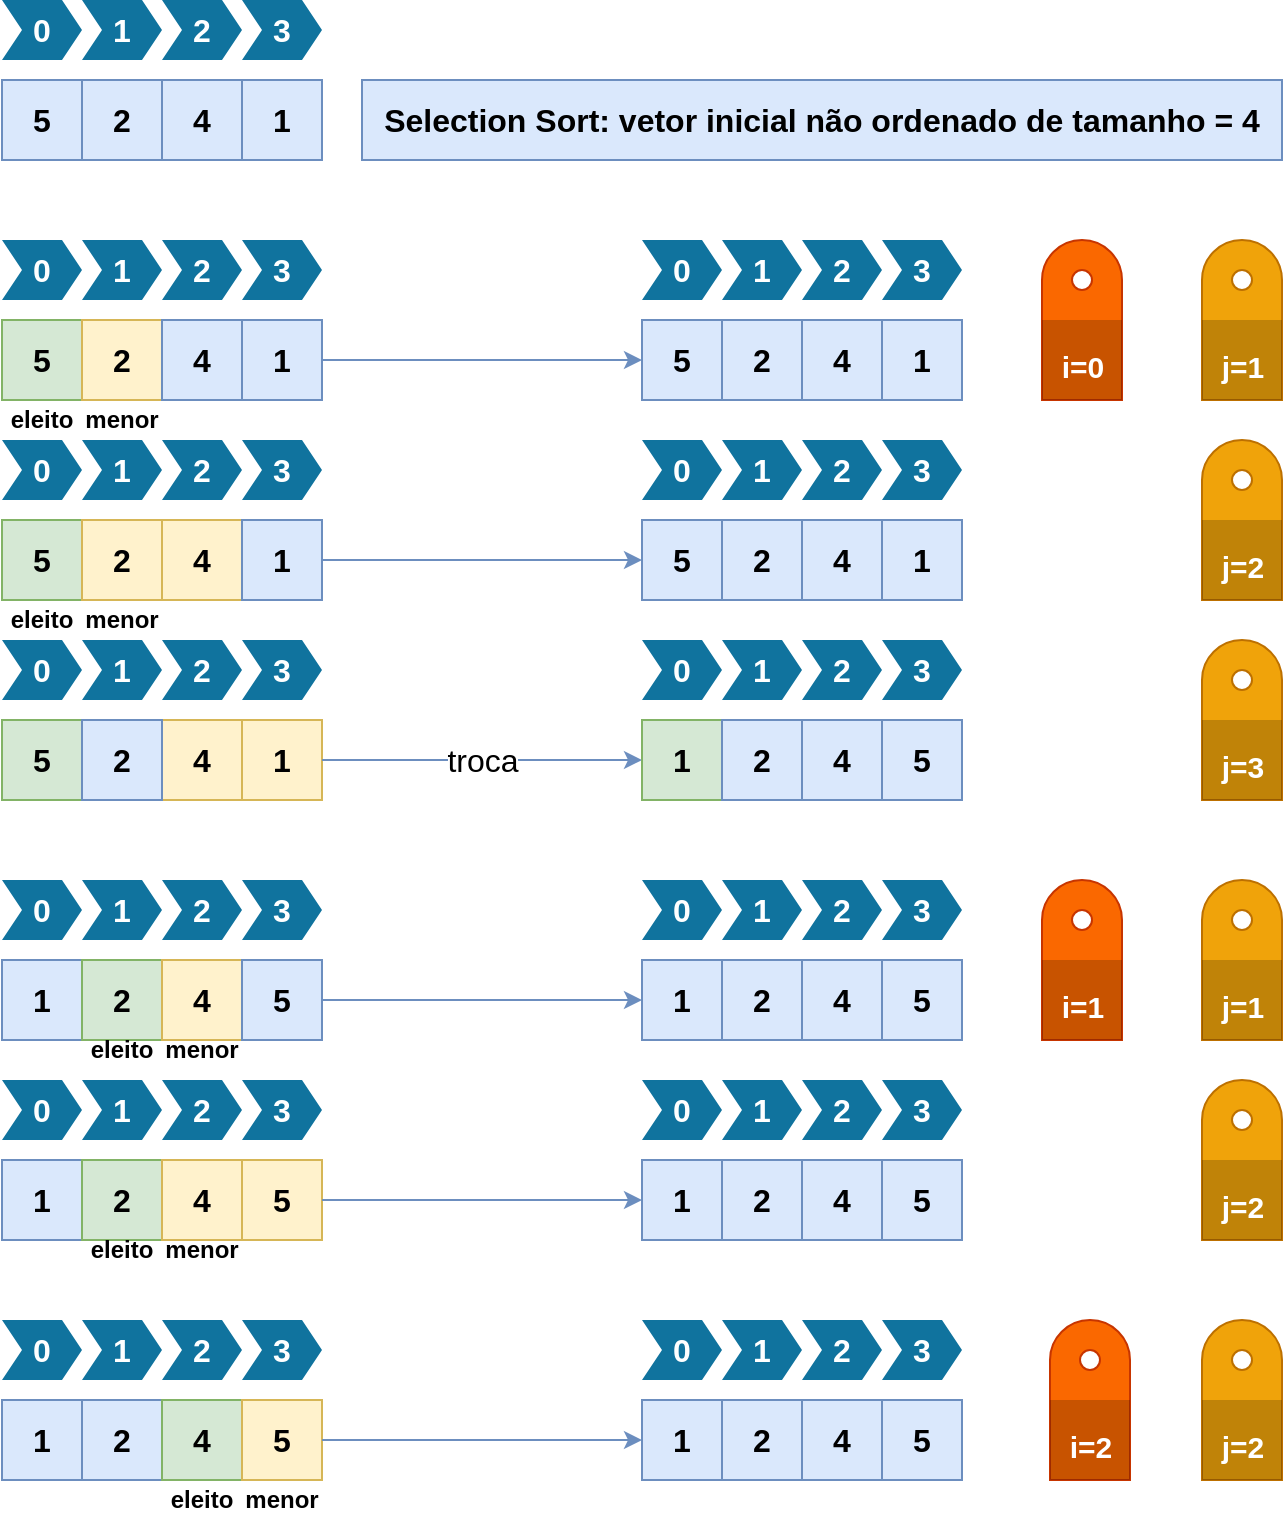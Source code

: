 <mxfile version="11.1.4" type="device"><diagram id="06ui7a1hDlvZNPyMmsGV" name="Page-1"><mxGraphModel dx="1422" dy="754" grid="1" gridSize="10" guides="1" tooltips="1" connect="1" arrows="1" fold="1" page="1" pageScale="1" pageWidth="1169" pageHeight="827" math="0" shadow="0"><root><mxCell id="0"/><mxCell id="1" parent="0"/><mxCell id="purDDf-Hd9RCgGTL6EPv-1" value="0" style="shape=step;perimeter=stepPerimeter;whiteSpace=wrap;html=1;fixedSize=1;size=10;fillColor=#10739E;strokeColor=none;fontSize=16;fontColor=#FFFFFF;fontStyle=1;align=center;rounded=0;" parent="1" vertex="1"><mxGeometry x="40" y="80" width="40" height="30" as="geometry"/></mxCell><mxCell id="purDDf-Hd9RCgGTL6EPv-6" value="5" style="shape=rect;fillColor=#dae8fc;strokeColor=#6c8ebf;fontSize=16;html=1;whiteSpace=wrap;align=center;verticalAlign=middle;spacing=5;rounded=0;fontStyle=1;direction=south;" parent="1" vertex="1"><mxGeometry x="40" y="120" width="40" height="40" as="geometry"/></mxCell><mxCell id="purDDf-Hd9RCgGTL6EPv-21" value="1" style="shape=step;perimeter=stepPerimeter;whiteSpace=wrap;html=1;fixedSize=1;size=10;fillColor=#10739E;strokeColor=none;fontSize=16;fontColor=#FFFFFF;fontStyle=1;align=center;rounded=0;" parent="1" vertex="1"><mxGeometry x="80" y="80" width="40" height="30" as="geometry"/></mxCell><mxCell id="purDDf-Hd9RCgGTL6EPv-22" value="2" style="shape=rect;fillColor=#dae8fc;strokeColor=#6c8ebf;fontSize=16;html=1;whiteSpace=wrap;align=center;verticalAlign=middle;spacing=5;rounded=0;fontStyle=1;direction=south;" parent="1" vertex="1"><mxGeometry x="80" y="120" width="40" height="40" as="geometry"/></mxCell><mxCell id="purDDf-Hd9RCgGTL6EPv-23" value="2" style="shape=step;perimeter=stepPerimeter;whiteSpace=wrap;html=1;fixedSize=1;size=10;fillColor=#10739E;strokeColor=none;fontSize=16;fontColor=#FFFFFF;fontStyle=1;align=center;rounded=0;" parent="1" vertex="1"><mxGeometry x="120" y="80" width="40" height="30" as="geometry"/></mxCell><mxCell id="purDDf-Hd9RCgGTL6EPv-24" value="4" style="shape=rect;fillColor=#dae8fc;strokeColor=#6c8ebf;fontSize=16;html=1;whiteSpace=wrap;align=center;verticalAlign=middle;spacing=5;rounded=0;fontStyle=1;direction=south;" parent="1" vertex="1"><mxGeometry x="120" y="120" width="40" height="40" as="geometry"/></mxCell><mxCell id="purDDf-Hd9RCgGTL6EPv-25" value="3" style="shape=step;perimeter=stepPerimeter;whiteSpace=wrap;html=1;fixedSize=1;size=10;fillColor=#10739E;strokeColor=none;fontSize=16;fontColor=#FFFFFF;fontStyle=1;align=center;rounded=0;" parent="1" vertex="1"><mxGeometry x="160" y="80" width="40" height="30" as="geometry"/></mxCell><mxCell id="purDDf-Hd9RCgGTL6EPv-26" value="1" style="shape=rect;fillColor=#dae8fc;strokeColor=#6c8ebf;fontSize=16;html=1;whiteSpace=wrap;align=center;verticalAlign=middle;spacing=5;rounded=0;fontStyle=1;direction=south;" parent="1" vertex="1"><mxGeometry x="160" y="120" width="40" height="40" as="geometry"/></mxCell><mxCell id="purDDf-Hd9RCgGTL6EPv-72" value="0" style="shape=step;perimeter=stepPerimeter;whiteSpace=wrap;html=1;fixedSize=1;size=10;fillColor=#10739E;strokeColor=none;fontSize=16;fontColor=#FFFFFF;fontStyle=1;align=center;rounded=0;" parent="1" vertex="1"><mxGeometry x="40" y="200" width="40" height="30" as="geometry"/></mxCell><mxCell id="purDDf-Hd9RCgGTL6EPv-73" value="5" style="shape=rect;fillColor=#d5e8d4;strokeColor=#82b366;fontSize=16;html=1;whiteSpace=wrap;align=center;verticalAlign=middle;spacing=5;rounded=0;fontStyle=1;direction=south;" parent="1" vertex="1"><mxGeometry x="40" y="240" width="40" height="40" as="geometry"/></mxCell><mxCell id="purDDf-Hd9RCgGTL6EPv-74" value="1" style="shape=step;perimeter=stepPerimeter;whiteSpace=wrap;html=1;fixedSize=1;size=10;fillColor=#10739E;strokeColor=none;fontSize=16;fontColor=#FFFFFF;fontStyle=1;align=center;rounded=0;" parent="1" vertex="1"><mxGeometry x="80" y="200" width="40" height="30" as="geometry"/></mxCell><mxCell id="purDDf-Hd9RCgGTL6EPv-75" value="2" style="shape=rect;fillColor=#fff2cc;strokeColor=#d6b656;fontSize=16;html=1;whiteSpace=wrap;align=center;verticalAlign=middle;spacing=5;rounded=0;fontStyle=1;direction=south;" parent="1" vertex="1"><mxGeometry x="80" y="240" width="40" height="40" as="geometry"/></mxCell><mxCell id="purDDf-Hd9RCgGTL6EPv-76" value="2" style="shape=step;perimeter=stepPerimeter;whiteSpace=wrap;html=1;fixedSize=1;size=10;fillColor=#10739E;strokeColor=none;fontSize=16;fontColor=#FFFFFF;fontStyle=1;align=center;rounded=0;" parent="1" vertex="1"><mxGeometry x="120" y="200" width="40" height="30" as="geometry"/></mxCell><mxCell id="purDDf-Hd9RCgGTL6EPv-77" value="4" style="shape=rect;fillColor=#dae8fc;strokeColor=#6c8ebf;fontSize=16;html=1;whiteSpace=wrap;align=center;verticalAlign=middle;spacing=5;rounded=0;fontStyle=1;direction=south;" parent="1" vertex="1"><mxGeometry x="120" y="240" width="40" height="40" as="geometry"/></mxCell><mxCell id="purDDf-Hd9RCgGTL6EPv-78" value="3" style="shape=step;perimeter=stepPerimeter;whiteSpace=wrap;html=1;fixedSize=1;size=10;fillColor=#10739E;strokeColor=none;fontSize=16;fontColor=#FFFFFF;fontStyle=1;align=center;rounded=0;" parent="1" vertex="1"><mxGeometry x="160" y="200" width="40" height="30" as="geometry"/></mxCell><mxCell id="purDDf-Hd9RCgGTL6EPv-79" value="1" style="shape=rect;fillColor=#dae8fc;strokeColor=#6c8ebf;fontSize=16;html=1;whiteSpace=wrap;align=center;verticalAlign=middle;spacing=5;rounded=0;fontStyle=1;direction=south;" parent="1" vertex="1"><mxGeometry x="160" y="240" width="40" height="40" as="geometry"/></mxCell><mxCell id="purDDf-Hd9RCgGTL6EPv-102" value="" style="edgeStyle=orthogonalEdgeStyle;rounded=0;orthogonalLoop=1;jettySize=auto;html=1;exitX=0.5;exitY=0;exitDx=0;exitDy=0;entryX=0.5;entryY=1;entryDx=0;entryDy=0;fontSize=16;fillColor=#dae8fc;strokeColor=#6c8ebf;" parent="1" source="purDDf-Hd9RCgGTL6EPv-79" target="purDDf-Hd9RCgGTL6EPv-93" edge="1"><mxGeometry relative="1" as="geometry"><mxPoint x="240" y="260" as="sourcePoint"/></mxGeometry></mxCell><mxCell id="purDDf-Hd9RCgGTL6EPv-92" value="0" style="shape=step;perimeter=stepPerimeter;whiteSpace=wrap;html=1;fixedSize=1;size=10;fillColor=#10739E;strokeColor=none;fontSize=16;fontColor=#FFFFFF;fontStyle=1;align=center;rounded=0;" parent="1" vertex="1"><mxGeometry x="360" y="200" width="40" height="30" as="geometry"/></mxCell><mxCell id="purDDf-Hd9RCgGTL6EPv-93" value="5" style="shape=rect;fillColor=#dae8fc;strokeColor=#6c8ebf;fontSize=16;html=1;whiteSpace=wrap;align=center;verticalAlign=middle;spacing=5;rounded=0;fontStyle=1;direction=south;" parent="1" vertex="1"><mxGeometry x="360" y="240" width="40" height="40" as="geometry"/></mxCell><mxCell id="purDDf-Hd9RCgGTL6EPv-94" value="1" style="shape=step;perimeter=stepPerimeter;whiteSpace=wrap;html=1;fixedSize=1;size=10;fillColor=#10739E;strokeColor=none;fontSize=16;fontColor=#FFFFFF;fontStyle=1;align=center;rounded=0;" parent="1" vertex="1"><mxGeometry x="400" y="200" width="40" height="30" as="geometry"/></mxCell><mxCell id="purDDf-Hd9RCgGTL6EPv-95" value="2" style="shape=rect;fillColor=#dae8fc;strokeColor=#6c8ebf;fontSize=16;html=1;whiteSpace=wrap;align=center;verticalAlign=middle;spacing=5;rounded=0;fontStyle=1;direction=south;" parent="1" vertex="1"><mxGeometry x="400" y="240" width="40" height="40" as="geometry"/></mxCell><mxCell id="purDDf-Hd9RCgGTL6EPv-96" value="2" style="shape=step;perimeter=stepPerimeter;whiteSpace=wrap;html=1;fixedSize=1;size=10;fillColor=#10739E;strokeColor=none;fontSize=16;fontColor=#FFFFFF;fontStyle=1;align=center;rounded=0;" parent="1" vertex="1"><mxGeometry x="440" y="200" width="40" height="30" as="geometry"/></mxCell><mxCell id="purDDf-Hd9RCgGTL6EPv-97" value="4" style="shape=rect;fillColor=#dae8fc;strokeColor=#6c8ebf;fontSize=16;html=1;whiteSpace=wrap;align=center;verticalAlign=middle;spacing=5;rounded=0;fontStyle=1;direction=south;" parent="1" vertex="1"><mxGeometry x="440" y="240" width="40" height="40" as="geometry"/></mxCell><mxCell id="purDDf-Hd9RCgGTL6EPv-98" value="3" style="shape=step;perimeter=stepPerimeter;whiteSpace=wrap;html=1;fixedSize=1;size=10;fillColor=#10739E;strokeColor=none;fontSize=16;fontColor=#FFFFFF;fontStyle=1;align=center;rounded=0;" parent="1" vertex="1"><mxGeometry x="480" y="200" width="40" height="30" as="geometry"/></mxCell><mxCell id="purDDf-Hd9RCgGTL6EPv-99" value="1" style="shape=rect;fillColor=#dae8fc;strokeColor=#6c8ebf;fontSize=16;html=1;whiteSpace=wrap;align=center;verticalAlign=middle;spacing=5;rounded=0;fontStyle=1;direction=south;" parent="1" vertex="1"><mxGeometry x="480" y="240" width="40" height="40" as="geometry"/></mxCell><mxCell id="purDDf-Hd9RCgGTL6EPv-103" value="0" style="shape=step;perimeter=stepPerimeter;whiteSpace=wrap;html=1;fixedSize=1;size=10;fillColor=#10739E;strokeColor=none;fontSize=16;fontColor=#FFFFFF;fontStyle=1;align=center;rounded=0;" parent="1" vertex="1"><mxGeometry x="40" y="300" width="40" height="30" as="geometry"/></mxCell><mxCell id="purDDf-Hd9RCgGTL6EPv-105" value="1" style="shape=step;perimeter=stepPerimeter;whiteSpace=wrap;html=1;fixedSize=1;size=10;fillColor=#10739E;strokeColor=none;fontSize=16;fontColor=#FFFFFF;fontStyle=1;align=center;rounded=0;" parent="1" vertex="1"><mxGeometry x="80" y="300" width="40" height="30" as="geometry"/></mxCell><mxCell id="purDDf-Hd9RCgGTL6EPv-107" value="2" style="shape=step;perimeter=stepPerimeter;whiteSpace=wrap;html=1;fixedSize=1;size=10;fillColor=#10739E;strokeColor=none;fontSize=16;fontColor=#FFFFFF;fontStyle=1;align=center;rounded=0;" parent="1" vertex="1"><mxGeometry x="120" y="300" width="40" height="30" as="geometry"/></mxCell><mxCell id="purDDf-Hd9RCgGTL6EPv-108" value="4" style="shape=rect;fillColor=#fff2cc;strokeColor=#d6b656;fontSize=16;html=1;whiteSpace=wrap;align=center;verticalAlign=middle;spacing=5;rounded=0;fontStyle=1;direction=south;" parent="1" vertex="1"><mxGeometry x="120" y="340" width="40" height="40" as="geometry"/></mxCell><mxCell id="purDDf-Hd9RCgGTL6EPv-109" value="3" style="shape=step;perimeter=stepPerimeter;whiteSpace=wrap;html=1;fixedSize=1;size=10;fillColor=#10739E;strokeColor=none;fontSize=16;fontColor=#FFFFFF;fontStyle=1;align=center;rounded=0;" parent="1" vertex="1"><mxGeometry x="160" y="300" width="40" height="30" as="geometry"/></mxCell><mxCell id="purDDf-Hd9RCgGTL6EPv-110" value="1" style="shape=rect;fillColor=#dae8fc;strokeColor=#6c8ebf;fontSize=16;html=1;whiteSpace=wrap;align=center;verticalAlign=middle;spacing=5;rounded=0;fontStyle=1;direction=south;" parent="1" vertex="1"><mxGeometry x="160" y="340" width="40" height="40" as="geometry"/></mxCell><mxCell id="purDDf-Hd9RCgGTL6EPv-112" value="" style="edgeStyle=orthogonalEdgeStyle;rounded=0;orthogonalLoop=1;jettySize=auto;html=1;entryX=0.5;entryY=1;entryDx=0;entryDy=0;fontSize=16;fillColor=#dae8fc;strokeColor=#6c8ebf;" parent="1" source="purDDf-Hd9RCgGTL6EPv-110" target="purDDf-Hd9RCgGTL6EPv-115" edge="1"><mxGeometry relative="1" as="geometry"><mxPoint x="240" y="360" as="sourcePoint"/></mxGeometry></mxCell><mxCell id="purDDf-Hd9RCgGTL6EPv-114" value="0" style="shape=step;perimeter=stepPerimeter;whiteSpace=wrap;html=1;fixedSize=1;size=10;fillColor=#10739E;strokeColor=none;fontSize=16;fontColor=#FFFFFF;fontStyle=1;align=center;rounded=0;" parent="1" vertex="1"><mxGeometry x="360" y="300" width="40" height="30" as="geometry"/></mxCell><mxCell id="purDDf-Hd9RCgGTL6EPv-115" value="5" style="shape=rect;fillColor=#dae8fc;strokeColor=#6c8ebf;fontSize=16;html=1;whiteSpace=wrap;align=center;verticalAlign=middle;spacing=5;rounded=0;fontStyle=1;direction=south;" parent="1" vertex="1"><mxGeometry x="360" y="340" width="40" height="40" as="geometry"/></mxCell><mxCell id="purDDf-Hd9RCgGTL6EPv-116" value="1" style="shape=step;perimeter=stepPerimeter;whiteSpace=wrap;html=1;fixedSize=1;size=10;fillColor=#10739E;strokeColor=none;fontSize=16;fontColor=#FFFFFF;fontStyle=1;align=center;rounded=0;" parent="1" vertex="1"><mxGeometry x="400" y="300" width="40" height="30" as="geometry"/></mxCell><mxCell id="purDDf-Hd9RCgGTL6EPv-117" value="2" style="shape=rect;fillColor=#dae8fc;strokeColor=#6c8ebf;fontSize=16;html=1;whiteSpace=wrap;align=center;verticalAlign=middle;spacing=5;rounded=0;fontStyle=1;direction=south;" parent="1" vertex="1"><mxGeometry x="400" y="340" width="40" height="40" as="geometry"/></mxCell><mxCell id="purDDf-Hd9RCgGTL6EPv-118" value="2" style="shape=step;perimeter=stepPerimeter;whiteSpace=wrap;html=1;fixedSize=1;size=10;fillColor=#10739E;strokeColor=none;fontSize=16;fontColor=#FFFFFF;fontStyle=1;align=center;rounded=0;" parent="1" vertex="1"><mxGeometry x="440" y="300" width="40" height="30" as="geometry"/></mxCell><mxCell id="purDDf-Hd9RCgGTL6EPv-119" value="4" style="shape=rect;fillColor=#dae8fc;strokeColor=#6c8ebf;fontSize=16;html=1;whiteSpace=wrap;align=center;verticalAlign=middle;spacing=5;rounded=0;fontStyle=1;direction=south;" parent="1" vertex="1"><mxGeometry x="440" y="340" width="40" height="40" as="geometry"/></mxCell><mxCell id="purDDf-Hd9RCgGTL6EPv-120" value="3" style="shape=step;perimeter=stepPerimeter;whiteSpace=wrap;html=1;fixedSize=1;size=10;fillColor=#10739E;strokeColor=none;fontSize=16;fontColor=#FFFFFF;fontStyle=1;align=center;rounded=0;" parent="1" vertex="1"><mxGeometry x="480" y="300" width="40" height="30" as="geometry"/></mxCell><mxCell id="purDDf-Hd9RCgGTL6EPv-121" value="1" style="shape=rect;fillColor=#dae8fc;strokeColor=#6c8ebf;fontSize=16;html=1;whiteSpace=wrap;align=center;verticalAlign=middle;spacing=5;rounded=0;fontStyle=1;direction=south;" parent="1" vertex="1"><mxGeometry x="480" y="340" width="40" height="40" as="geometry"/></mxCell><mxCell id="purDDf-Hd9RCgGTL6EPv-124" value="0" style="shape=step;perimeter=stepPerimeter;whiteSpace=wrap;html=1;fixedSize=1;size=10;fillColor=#10739E;strokeColor=none;fontSize=16;fontColor=#FFFFFF;fontStyle=1;align=center;rounded=0;" parent="1" vertex="1"><mxGeometry x="40" y="400" width="40" height="30" as="geometry"/></mxCell><mxCell id="purDDf-Hd9RCgGTL6EPv-126" value="1" style="shape=step;perimeter=stepPerimeter;whiteSpace=wrap;html=1;fixedSize=1;size=10;fillColor=#10739E;strokeColor=none;fontSize=16;fontColor=#FFFFFF;fontStyle=1;align=center;rounded=0;" parent="1" vertex="1"><mxGeometry x="80" y="400" width="40" height="30" as="geometry"/></mxCell><mxCell id="purDDf-Hd9RCgGTL6EPv-128" value="2" style="shape=step;perimeter=stepPerimeter;whiteSpace=wrap;html=1;fixedSize=1;size=10;fillColor=#10739E;strokeColor=none;fontSize=16;fontColor=#FFFFFF;fontStyle=1;align=center;rounded=0;" parent="1" vertex="1"><mxGeometry x="120" y="400" width="40" height="30" as="geometry"/></mxCell><mxCell id="purDDf-Hd9RCgGTL6EPv-129" value="4" style="shape=rect;fillColor=#fff2cc;strokeColor=#d6b656;fontSize=16;html=1;whiteSpace=wrap;align=center;verticalAlign=middle;spacing=5;rounded=0;fontStyle=1;direction=south;" parent="1" vertex="1"><mxGeometry x="120" y="440" width="40" height="40" as="geometry"/></mxCell><mxCell id="purDDf-Hd9RCgGTL6EPv-130" value="3" style="shape=step;perimeter=stepPerimeter;whiteSpace=wrap;html=1;fixedSize=1;size=10;fillColor=#10739E;strokeColor=none;fontSize=16;fontColor=#FFFFFF;fontStyle=1;align=center;rounded=0;" parent="1" vertex="1"><mxGeometry x="160" y="400" width="40" height="30" as="geometry"/></mxCell><mxCell id="purDDf-Hd9RCgGTL6EPv-131" value="1" style="shape=rect;fillColor=#fff2cc;strokeColor=#d6b656;fontSize=16;html=1;whiteSpace=wrap;align=center;verticalAlign=middle;spacing=5;rounded=0;fontStyle=1;direction=south;" parent="1" vertex="1"><mxGeometry x="160" y="440" width="40" height="40" as="geometry"/></mxCell><mxCell id="purDDf-Hd9RCgGTL6EPv-133" value="troca" style="edgeStyle=orthogonalEdgeStyle;rounded=0;orthogonalLoop=1;jettySize=auto;html=1;exitX=0.5;exitY=0;exitDx=0;exitDy=0;entryX=0.5;entryY=1;entryDx=0;entryDy=0;fontSize=16;fillColor=#dae8fc;strokeColor=#6c8ebf;" parent="1" source="purDDf-Hd9RCgGTL6EPv-131" target="purDDf-Hd9RCgGTL6EPv-136" edge="1"><mxGeometry relative="1" as="geometry"><mxPoint x="240" y="460" as="sourcePoint"/></mxGeometry></mxCell><mxCell id="purDDf-Hd9RCgGTL6EPv-135" value="0" style="shape=step;perimeter=stepPerimeter;whiteSpace=wrap;html=1;fixedSize=1;size=10;fillColor=#10739E;strokeColor=none;fontSize=16;fontColor=#FFFFFF;fontStyle=1;align=center;rounded=0;" parent="1" vertex="1"><mxGeometry x="360" y="400" width="40" height="30" as="geometry"/></mxCell><mxCell id="purDDf-Hd9RCgGTL6EPv-136" value="1" style="shape=rect;fillColor=#d5e8d4;strokeColor=#82b366;fontSize=16;html=1;whiteSpace=wrap;align=center;verticalAlign=middle;spacing=5;rounded=0;fontStyle=1;direction=south;" parent="1" vertex="1"><mxGeometry x="360" y="440" width="40" height="40" as="geometry"/></mxCell><mxCell id="purDDf-Hd9RCgGTL6EPv-137" value="1" style="shape=step;perimeter=stepPerimeter;whiteSpace=wrap;html=1;fixedSize=1;size=10;fillColor=#10739E;strokeColor=none;fontSize=16;fontColor=#FFFFFF;fontStyle=1;align=center;rounded=0;" parent="1" vertex="1"><mxGeometry x="400" y="400" width="40" height="30" as="geometry"/></mxCell><mxCell id="purDDf-Hd9RCgGTL6EPv-138" value="2" style="shape=rect;fillColor=#dae8fc;strokeColor=#6c8ebf;fontSize=16;html=1;whiteSpace=wrap;align=center;verticalAlign=middle;spacing=5;rounded=0;fontStyle=1;direction=south;" parent="1" vertex="1"><mxGeometry x="400" y="440" width="40" height="40" as="geometry"/></mxCell><mxCell id="purDDf-Hd9RCgGTL6EPv-139" value="2" style="shape=step;perimeter=stepPerimeter;whiteSpace=wrap;html=1;fixedSize=1;size=10;fillColor=#10739E;strokeColor=none;fontSize=16;fontColor=#FFFFFF;fontStyle=1;align=center;rounded=0;" parent="1" vertex="1"><mxGeometry x="440" y="400" width="40" height="30" as="geometry"/></mxCell><mxCell id="purDDf-Hd9RCgGTL6EPv-140" value="4" style="shape=rect;fillColor=#dae8fc;strokeColor=#6c8ebf;fontSize=16;html=1;whiteSpace=wrap;align=center;verticalAlign=middle;spacing=5;rounded=0;fontStyle=1;direction=south;" parent="1" vertex="1"><mxGeometry x="440" y="440" width="40" height="40" as="geometry"/></mxCell><mxCell id="purDDf-Hd9RCgGTL6EPv-141" value="3" style="shape=step;perimeter=stepPerimeter;whiteSpace=wrap;html=1;fixedSize=1;size=10;fillColor=#10739E;strokeColor=none;fontSize=16;fontColor=#FFFFFF;fontStyle=1;align=center;rounded=0;" parent="1" vertex="1"><mxGeometry x="480" y="400" width="40" height="30" as="geometry"/></mxCell><mxCell id="purDDf-Hd9RCgGTL6EPv-142" value="5" style="shape=rect;fillColor=#dae8fc;strokeColor=#6c8ebf;fontSize=16;html=1;whiteSpace=wrap;align=center;verticalAlign=middle;spacing=5;rounded=0;fontStyle=1;direction=south;" parent="1" vertex="1"><mxGeometry x="480" y="440" width="40" height="40" as="geometry"/></mxCell><mxCell id="purDDf-Hd9RCgGTL6EPv-181" value="i=0" style="verticalLabelPosition=middle;verticalAlign=bottom;html=1;shape=mxgraph.infographic.circularDial;dy=15;fillColor=#fa6800;strokeColor=#C73500;labelPosition=center;align=center;fontColor=#ffffff;fontStyle=1;fontSize=15;spacingBottom=5;" parent="1" vertex="1"><mxGeometry x="560" y="200" width="40" height="80" as="geometry"/></mxCell><mxCell id="purDDf-Hd9RCgGTL6EPv-182" value="j=1" style="verticalLabelPosition=middle;verticalAlign=bottom;html=1;shape=mxgraph.infographic.circularDial;dy=15;fillColor=#f0a30a;strokeColor=#BD7000;labelPosition=center;align=center;fontColor=#ffffff;fontStyle=1;fontSize=15;spacingBottom=5;" parent="1" vertex="1"><mxGeometry x="640" y="200" width="40" height="80" as="geometry"/></mxCell><mxCell id="purDDf-Hd9RCgGTL6EPv-183" value="j=2" style="verticalLabelPosition=middle;verticalAlign=bottom;html=1;shape=mxgraph.infographic.circularDial;dy=15;fillColor=#f0a30a;strokeColor=#BD7000;labelPosition=center;align=center;fontColor=#ffffff;fontStyle=1;fontSize=15;spacingBottom=5;" parent="1" vertex="1"><mxGeometry x="640" y="300" width="40" height="80" as="geometry"/></mxCell><mxCell id="purDDf-Hd9RCgGTL6EPv-184" value="j=3" style="verticalLabelPosition=middle;verticalAlign=bottom;html=1;shape=mxgraph.infographic.circularDial;dy=15;fillColor=#f0a30a;strokeColor=#BD7000;labelPosition=center;align=center;fontColor=#ffffff;fontStyle=1;fontSize=15;spacingBottom=5;" parent="1" vertex="1"><mxGeometry x="640" y="400" width="40" height="80" as="geometry"/></mxCell><mxCell id="purDDf-Hd9RCgGTL6EPv-242" value="&lt;b style=&quot;font-size: 16px&quot;&gt;Selection Sort: vetor inicial não ordenado de tamanho = 4&lt;/b&gt;" style="shape=rect;fillColor=#dae8fc;strokeColor=#6c8ebf;fontSize=12;html=1;whiteSpace=wrap;align=center;verticalAlign=middle;spacing=5;" parent="1" vertex="1"><mxGeometry x="220" y="120" width="460" height="40" as="geometry"/></mxCell><mxCell id="purDDf-Hd9RCgGTL6EPv-243" value="0" style="shape=step;perimeter=stepPerimeter;whiteSpace=wrap;html=1;fixedSize=1;size=10;fillColor=#10739E;strokeColor=none;fontSize=16;fontColor=#FFFFFF;fontStyle=1;align=center;rounded=0;" parent="1" vertex="1"><mxGeometry x="40" y="520" width="40" height="30" as="geometry"/></mxCell><mxCell id="purDDf-Hd9RCgGTL6EPv-244" value="1" style="shape=rect;fillColor=#dae8fc;strokeColor=#6c8ebf;fontSize=16;html=1;whiteSpace=wrap;align=center;verticalAlign=middle;spacing=5;rounded=0;fontStyle=1;direction=south;" parent="1" vertex="1"><mxGeometry x="40" y="560" width="40" height="40" as="geometry"/></mxCell><mxCell id="purDDf-Hd9RCgGTL6EPv-245" value="1" style="shape=step;perimeter=stepPerimeter;whiteSpace=wrap;html=1;fixedSize=1;size=10;fillColor=#10739E;strokeColor=none;fontSize=16;fontColor=#FFFFFF;fontStyle=1;align=center;rounded=0;" parent="1" vertex="1"><mxGeometry x="80" y="520" width="40" height="30" as="geometry"/></mxCell><mxCell id="purDDf-Hd9RCgGTL6EPv-246" value="2" style="shape=rect;fillColor=#d5e8d4;strokeColor=#82b366;fontSize=16;html=1;whiteSpace=wrap;align=center;verticalAlign=middle;spacing=5;rounded=0;fontStyle=1;direction=south;" parent="1" vertex="1"><mxGeometry x="80" y="560" width="40" height="40" as="geometry"/></mxCell><mxCell id="purDDf-Hd9RCgGTL6EPv-247" value="2" style="shape=step;perimeter=stepPerimeter;whiteSpace=wrap;html=1;fixedSize=1;size=10;fillColor=#10739E;strokeColor=none;fontSize=16;fontColor=#FFFFFF;fontStyle=1;align=center;rounded=0;" parent="1" vertex="1"><mxGeometry x="120" y="520" width="40" height="30" as="geometry"/></mxCell><mxCell id="purDDf-Hd9RCgGTL6EPv-248" value="4" style="shape=rect;fillColor=#fff2cc;strokeColor=#d6b656;fontSize=16;html=1;whiteSpace=wrap;align=center;verticalAlign=middle;spacing=5;rounded=0;fontStyle=1;direction=south;" parent="1" vertex="1"><mxGeometry x="120" y="560" width="40" height="40" as="geometry"/></mxCell><mxCell id="purDDf-Hd9RCgGTL6EPv-249" value="3" style="shape=step;perimeter=stepPerimeter;whiteSpace=wrap;html=1;fixedSize=1;size=10;fillColor=#10739E;strokeColor=none;fontSize=16;fontColor=#FFFFFF;fontStyle=1;align=center;rounded=0;" parent="1" vertex="1"><mxGeometry x="160" y="520" width="40" height="30" as="geometry"/></mxCell><mxCell id="purDDf-Hd9RCgGTL6EPv-250" value="5" style="shape=rect;fillColor=#dae8fc;strokeColor=#6c8ebf;fontSize=16;html=1;whiteSpace=wrap;align=center;verticalAlign=middle;spacing=5;rounded=0;fontStyle=1;direction=south;" parent="1" vertex="1"><mxGeometry x="160" y="560" width="40" height="40" as="geometry"/></mxCell><mxCell id="purDDf-Hd9RCgGTL6EPv-251" value="" style="edgeStyle=orthogonalEdgeStyle;rounded=0;orthogonalLoop=1;jettySize=auto;html=1;exitX=0.5;exitY=0;exitDx=0;exitDy=0;entryX=0.5;entryY=1;entryDx=0;entryDy=0;fontSize=16;fillColor=#dae8fc;strokeColor=#6c8ebf;" parent="1" source="purDDf-Hd9RCgGTL6EPv-250" target="purDDf-Hd9RCgGTL6EPv-253" edge="1"><mxGeometry relative="1" as="geometry"><mxPoint x="240" y="580" as="sourcePoint"/></mxGeometry></mxCell><mxCell id="purDDf-Hd9RCgGTL6EPv-252" value="0" style="shape=step;perimeter=stepPerimeter;whiteSpace=wrap;html=1;fixedSize=1;size=10;fillColor=#10739E;strokeColor=none;fontSize=16;fontColor=#FFFFFF;fontStyle=1;align=center;rounded=0;" parent="1" vertex="1"><mxGeometry x="360" y="520" width="40" height="30" as="geometry"/></mxCell><mxCell id="purDDf-Hd9RCgGTL6EPv-253" value="1" style="shape=rect;fillColor=#dae8fc;strokeColor=#6c8ebf;fontSize=16;html=1;whiteSpace=wrap;align=center;verticalAlign=middle;spacing=5;rounded=0;fontStyle=1;direction=south;" parent="1" vertex="1"><mxGeometry x="360" y="560" width="40" height="40" as="geometry"/></mxCell><mxCell id="purDDf-Hd9RCgGTL6EPv-254" value="1" style="shape=step;perimeter=stepPerimeter;whiteSpace=wrap;html=1;fixedSize=1;size=10;fillColor=#10739E;strokeColor=none;fontSize=16;fontColor=#FFFFFF;fontStyle=1;align=center;rounded=0;" parent="1" vertex="1"><mxGeometry x="400" y="520" width="40" height="30" as="geometry"/></mxCell><mxCell id="purDDf-Hd9RCgGTL6EPv-255" value="2" style="shape=rect;fillColor=#dae8fc;strokeColor=#6c8ebf;fontSize=16;html=1;whiteSpace=wrap;align=center;verticalAlign=middle;spacing=5;rounded=0;fontStyle=1;direction=south;" parent="1" vertex="1"><mxGeometry x="400" y="560" width="40" height="40" as="geometry"/></mxCell><mxCell id="purDDf-Hd9RCgGTL6EPv-256" value="2" style="shape=step;perimeter=stepPerimeter;whiteSpace=wrap;html=1;fixedSize=1;size=10;fillColor=#10739E;strokeColor=none;fontSize=16;fontColor=#FFFFFF;fontStyle=1;align=center;rounded=0;" parent="1" vertex="1"><mxGeometry x="440" y="520" width="40" height="30" as="geometry"/></mxCell><mxCell id="purDDf-Hd9RCgGTL6EPv-257" value="4" style="shape=rect;fillColor=#dae8fc;strokeColor=#6c8ebf;fontSize=16;html=1;whiteSpace=wrap;align=center;verticalAlign=middle;spacing=5;rounded=0;fontStyle=1;direction=south;" parent="1" vertex="1"><mxGeometry x="440" y="560" width="40" height="40" as="geometry"/></mxCell><mxCell id="purDDf-Hd9RCgGTL6EPv-258" value="3" style="shape=step;perimeter=stepPerimeter;whiteSpace=wrap;html=1;fixedSize=1;size=10;fillColor=#10739E;strokeColor=none;fontSize=16;fontColor=#FFFFFF;fontStyle=1;align=center;rounded=0;" parent="1" vertex="1"><mxGeometry x="480" y="520" width="40" height="30" as="geometry"/></mxCell><mxCell id="purDDf-Hd9RCgGTL6EPv-259" value="5" style="shape=rect;fillColor=#dae8fc;strokeColor=#6c8ebf;fontSize=16;html=1;whiteSpace=wrap;align=center;verticalAlign=middle;spacing=5;rounded=0;fontStyle=1;direction=south;" parent="1" vertex="1"><mxGeometry x="480" y="560" width="40" height="40" as="geometry"/></mxCell><mxCell id="purDDf-Hd9RCgGTL6EPv-260" value="0" style="shape=step;perimeter=stepPerimeter;whiteSpace=wrap;html=1;fixedSize=1;size=10;fillColor=#10739E;strokeColor=none;fontSize=16;fontColor=#FFFFFF;fontStyle=1;align=center;rounded=0;" parent="1" vertex="1"><mxGeometry x="40" y="620" width="40" height="30" as="geometry"/></mxCell><mxCell id="purDDf-Hd9RCgGTL6EPv-261" value="1" style="shape=rect;fillColor=#dae8fc;strokeColor=#6c8ebf;fontSize=16;html=1;whiteSpace=wrap;align=center;verticalAlign=middle;spacing=5;rounded=0;fontStyle=1;direction=south;" parent="1" vertex="1"><mxGeometry x="40" y="660" width="40" height="40" as="geometry"/></mxCell><mxCell id="purDDf-Hd9RCgGTL6EPv-262" value="1" style="shape=step;perimeter=stepPerimeter;whiteSpace=wrap;html=1;fixedSize=1;size=10;fillColor=#10739E;strokeColor=none;fontSize=16;fontColor=#FFFFFF;fontStyle=1;align=center;rounded=0;" parent="1" vertex="1"><mxGeometry x="80" y="620" width="40" height="30" as="geometry"/></mxCell><mxCell id="purDDf-Hd9RCgGTL6EPv-264" value="2" style="shape=step;perimeter=stepPerimeter;whiteSpace=wrap;html=1;fixedSize=1;size=10;fillColor=#10739E;strokeColor=none;fontSize=16;fontColor=#FFFFFF;fontStyle=1;align=center;rounded=0;" parent="1" vertex="1"><mxGeometry x="120" y="620" width="40" height="30" as="geometry"/></mxCell><mxCell id="purDDf-Hd9RCgGTL6EPv-266" value="3" style="shape=step;perimeter=stepPerimeter;whiteSpace=wrap;html=1;fixedSize=1;size=10;fillColor=#10739E;strokeColor=none;fontSize=16;fontColor=#FFFFFF;fontStyle=1;align=center;rounded=0;" parent="1" vertex="1"><mxGeometry x="160" y="620" width="40" height="30" as="geometry"/></mxCell><mxCell id="purDDf-Hd9RCgGTL6EPv-267" value="5" style="shape=rect;fillColor=#fff2cc;strokeColor=#d6b656;fontSize=16;html=1;whiteSpace=wrap;align=center;verticalAlign=middle;spacing=5;rounded=0;fontStyle=1;direction=south;" parent="1" vertex="1"><mxGeometry x="160" y="660" width="40" height="40" as="geometry"/></mxCell><mxCell id="purDDf-Hd9RCgGTL6EPv-268" value="" style="edgeStyle=orthogonalEdgeStyle;rounded=0;orthogonalLoop=1;jettySize=auto;html=1;entryX=0.5;entryY=1;entryDx=0;entryDy=0;fontSize=16;fillColor=#dae8fc;strokeColor=#6c8ebf;" parent="1" source="purDDf-Hd9RCgGTL6EPv-267" target="purDDf-Hd9RCgGTL6EPv-270" edge="1"><mxGeometry relative="1" as="geometry"><mxPoint x="240" y="680" as="sourcePoint"/></mxGeometry></mxCell><mxCell id="purDDf-Hd9RCgGTL6EPv-269" value="0" style="shape=step;perimeter=stepPerimeter;whiteSpace=wrap;html=1;fixedSize=1;size=10;fillColor=#10739E;strokeColor=none;fontSize=16;fontColor=#FFFFFF;fontStyle=1;align=center;rounded=0;" parent="1" vertex="1"><mxGeometry x="360" y="620" width="40" height="30" as="geometry"/></mxCell><mxCell id="purDDf-Hd9RCgGTL6EPv-270" value="1" style="shape=rect;fillColor=#dae8fc;strokeColor=#6c8ebf;fontSize=16;html=1;whiteSpace=wrap;align=center;verticalAlign=middle;spacing=5;rounded=0;fontStyle=1;direction=south;" parent="1" vertex="1"><mxGeometry x="360" y="660" width="40" height="40" as="geometry"/></mxCell><mxCell id="purDDf-Hd9RCgGTL6EPv-271" value="1" style="shape=step;perimeter=stepPerimeter;whiteSpace=wrap;html=1;fixedSize=1;size=10;fillColor=#10739E;strokeColor=none;fontSize=16;fontColor=#FFFFFF;fontStyle=1;align=center;rounded=0;" parent="1" vertex="1"><mxGeometry x="400" y="620" width="40" height="30" as="geometry"/></mxCell><mxCell id="purDDf-Hd9RCgGTL6EPv-272" value="2" style="shape=rect;fillColor=#dae8fc;strokeColor=#6c8ebf;fontSize=16;html=1;whiteSpace=wrap;align=center;verticalAlign=middle;spacing=5;rounded=0;fontStyle=1;direction=south;" parent="1" vertex="1"><mxGeometry x="400" y="660" width="40" height="40" as="geometry"/></mxCell><mxCell id="purDDf-Hd9RCgGTL6EPv-273" value="2" style="shape=step;perimeter=stepPerimeter;whiteSpace=wrap;html=1;fixedSize=1;size=10;fillColor=#10739E;strokeColor=none;fontSize=16;fontColor=#FFFFFF;fontStyle=1;align=center;rounded=0;" parent="1" vertex="1"><mxGeometry x="440" y="620" width="40" height="30" as="geometry"/></mxCell><mxCell id="purDDf-Hd9RCgGTL6EPv-274" value="4" style="shape=rect;fillColor=#dae8fc;strokeColor=#6c8ebf;fontSize=16;html=1;whiteSpace=wrap;align=center;verticalAlign=middle;spacing=5;rounded=0;fontStyle=1;direction=south;" parent="1" vertex="1"><mxGeometry x="440" y="660" width="40" height="40" as="geometry"/></mxCell><mxCell id="purDDf-Hd9RCgGTL6EPv-275" value="3" style="shape=step;perimeter=stepPerimeter;whiteSpace=wrap;html=1;fixedSize=1;size=10;fillColor=#10739E;strokeColor=none;fontSize=16;fontColor=#FFFFFF;fontStyle=1;align=center;rounded=0;" parent="1" vertex="1"><mxGeometry x="480" y="620" width="40" height="30" as="geometry"/></mxCell><mxCell id="purDDf-Hd9RCgGTL6EPv-276" value="5" style="shape=rect;fillColor=#dae8fc;strokeColor=#6c8ebf;fontSize=16;html=1;whiteSpace=wrap;align=center;verticalAlign=middle;spacing=5;rounded=0;fontStyle=1;direction=south;" parent="1" vertex="1"><mxGeometry x="480" y="660" width="40" height="40" as="geometry"/></mxCell><mxCell id="purDDf-Hd9RCgGTL6EPv-294" value="i=1" style="verticalLabelPosition=middle;verticalAlign=bottom;html=1;shape=mxgraph.infographic.circularDial;dy=15;fillColor=#fa6800;strokeColor=#C73500;labelPosition=center;align=center;fontColor=#ffffff;fontStyle=1;fontSize=15;spacingBottom=5;" parent="1" vertex="1"><mxGeometry x="560" y="520" width="40" height="80" as="geometry"/></mxCell><mxCell id="purDDf-Hd9RCgGTL6EPv-295" value="j=1" style="verticalLabelPosition=middle;verticalAlign=bottom;html=1;shape=mxgraph.infographic.circularDial;dy=15;fillColor=#f0a30a;strokeColor=#BD7000;labelPosition=center;align=center;fontColor=#ffffff;fontStyle=1;fontSize=15;spacingBottom=5;" parent="1" vertex="1"><mxGeometry x="640" y="520" width="40" height="80" as="geometry"/></mxCell><mxCell id="purDDf-Hd9RCgGTL6EPv-296" value="j=2" style="verticalLabelPosition=middle;verticalAlign=bottom;html=1;shape=mxgraph.infographic.circularDial;dy=15;fillColor=#f0a30a;strokeColor=#BD7000;labelPosition=center;align=center;fontColor=#ffffff;fontStyle=1;fontSize=15;spacingBottom=5;" parent="1" vertex="1"><mxGeometry x="640" y="620" width="40" height="80" as="geometry"/></mxCell><mxCell id="purDDf-Hd9RCgGTL6EPv-332" value="0" style="shape=step;perimeter=stepPerimeter;whiteSpace=wrap;html=1;fixedSize=1;size=10;fillColor=#10739E;strokeColor=none;fontSize=16;fontColor=#FFFFFF;fontStyle=1;align=center;rounded=0;" parent="1" vertex="1"><mxGeometry x="40" y="740" width="40" height="30" as="geometry"/></mxCell><mxCell id="purDDf-Hd9RCgGTL6EPv-333" value="1" style="shape=rect;fillColor=#dae8fc;strokeColor=#6c8ebf;fontSize=16;html=1;whiteSpace=wrap;align=center;verticalAlign=middle;spacing=5;rounded=0;fontStyle=1;direction=south;" parent="1" vertex="1"><mxGeometry x="40" y="780" width="40" height="40" as="geometry"/></mxCell><mxCell id="purDDf-Hd9RCgGTL6EPv-334" value="1" style="shape=step;perimeter=stepPerimeter;whiteSpace=wrap;html=1;fixedSize=1;size=10;fillColor=#10739E;strokeColor=none;fontSize=16;fontColor=#FFFFFF;fontStyle=1;align=center;rounded=0;" parent="1" vertex="1"><mxGeometry x="80" y="740" width="40" height="30" as="geometry"/></mxCell><mxCell id="purDDf-Hd9RCgGTL6EPv-335" value="2" style="shape=rect;fillColor=#dae8fc;strokeColor=#6c8ebf;fontSize=16;html=1;whiteSpace=wrap;align=center;verticalAlign=middle;spacing=5;rounded=0;fontStyle=1;direction=south;" parent="1" vertex="1"><mxGeometry x="80" y="780" width="40" height="40" as="geometry"/></mxCell><mxCell id="purDDf-Hd9RCgGTL6EPv-336" value="2" style="shape=step;perimeter=stepPerimeter;whiteSpace=wrap;html=1;fixedSize=1;size=10;fillColor=#10739E;strokeColor=none;fontSize=16;fontColor=#FFFFFF;fontStyle=1;align=center;rounded=0;" parent="1" vertex="1"><mxGeometry x="120" y="740" width="40" height="30" as="geometry"/></mxCell><mxCell id="purDDf-Hd9RCgGTL6EPv-337" value="4" style="shape=rect;fillColor=#d5e8d4;strokeColor=#82b366;fontSize=16;html=1;whiteSpace=wrap;align=center;verticalAlign=middle;spacing=5;rounded=0;fontStyle=1;direction=south;" parent="1" vertex="1"><mxGeometry x="120" y="780" width="40" height="40" as="geometry"/></mxCell><mxCell id="purDDf-Hd9RCgGTL6EPv-338" value="3" style="shape=step;perimeter=stepPerimeter;whiteSpace=wrap;html=1;fixedSize=1;size=10;fillColor=#10739E;strokeColor=none;fontSize=16;fontColor=#FFFFFF;fontStyle=1;align=center;rounded=0;" parent="1" vertex="1"><mxGeometry x="160" y="740" width="40" height="30" as="geometry"/></mxCell><mxCell id="purDDf-Hd9RCgGTL6EPv-339" value="5" style="shape=rect;fillColor=#fff2cc;strokeColor=#d6b656;fontSize=16;html=1;whiteSpace=wrap;align=center;verticalAlign=middle;spacing=5;rounded=0;fontStyle=1;direction=south;" parent="1" vertex="1"><mxGeometry x="160" y="780" width="40" height="40" as="geometry"/></mxCell><mxCell id="purDDf-Hd9RCgGTL6EPv-340" value="" style="edgeStyle=orthogonalEdgeStyle;rounded=0;orthogonalLoop=1;jettySize=auto;html=1;exitX=0.5;exitY=0;exitDx=0;exitDy=0;entryX=0.5;entryY=1;entryDx=0;entryDy=0;fontSize=16;fillColor=#dae8fc;strokeColor=#6c8ebf;" parent="1" source="purDDf-Hd9RCgGTL6EPv-339" target="purDDf-Hd9RCgGTL6EPv-342" edge="1"><mxGeometry relative="1" as="geometry"><mxPoint x="240" y="800" as="sourcePoint"/></mxGeometry></mxCell><mxCell id="purDDf-Hd9RCgGTL6EPv-341" value="0" style="shape=step;perimeter=stepPerimeter;whiteSpace=wrap;html=1;fixedSize=1;size=10;fillColor=#10739E;strokeColor=none;fontSize=16;fontColor=#FFFFFF;fontStyle=1;align=center;rounded=0;" parent="1" vertex="1"><mxGeometry x="360" y="740" width="40" height="30" as="geometry"/></mxCell><mxCell id="purDDf-Hd9RCgGTL6EPv-342" value="1" style="shape=rect;fillColor=#dae8fc;strokeColor=#6c8ebf;fontSize=16;html=1;whiteSpace=wrap;align=center;verticalAlign=middle;spacing=5;rounded=0;fontStyle=1;direction=south;" parent="1" vertex="1"><mxGeometry x="360" y="780" width="40" height="40" as="geometry"/></mxCell><mxCell id="purDDf-Hd9RCgGTL6EPv-343" value="1" style="shape=step;perimeter=stepPerimeter;whiteSpace=wrap;html=1;fixedSize=1;size=10;fillColor=#10739E;strokeColor=none;fontSize=16;fontColor=#FFFFFF;fontStyle=1;align=center;rounded=0;" parent="1" vertex="1"><mxGeometry x="400" y="740" width="40" height="30" as="geometry"/></mxCell><mxCell id="purDDf-Hd9RCgGTL6EPv-344" value="2" style="shape=rect;fillColor=#dae8fc;strokeColor=#6c8ebf;fontSize=16;html=1;whiteSpace=wrap;align=center;verticalAlign=middle;spacing=5;rounded=0;fontStyle=1;direction=south;" parent="1" vertex="1"><mxGeometry x="400" y="780" width="40" height="40" as="geometry"/></mxCell><mxCell id="purDDf-Hd9RCgGTL6EPv-345" value="2" style="shape=step;perimeter=stepPerimeter;whiteSpace=wrap;html=1;fixedSize=1;size=10;fillColor=#10739E;strokeColor=none;fontSize=16;fontColor=#FFFFFF;fontStyle=1;align=center;rounded=0;" parent="1" vertex="1"><mxGeometry x="440" y="740" width="40" height="30" as="geometry"/></mxCell><mxCell id="purDDf-Hd9RCgGTL6EPv-346" value="4" style="shape=rect;fillColor=#dae8fc;strokeColor=#6c8ebf;fontSize=16;html=1;whiteSpace=wrap;align=center;verticalAlign=middle;spacing=5;rounded=0;fontStyle=1;direction=south;" parent="1" vertex="1"><mxGeometry x="440" y="780" width="40" height="40" as="geometry"/></mxCell><mxCell id="purDDf-Hd9RCgGTL6EPv-347" value="3" style="shape=step;perimeter=stepPerimeter;whiteSpace=wrap;html=1;fixedSize=1;size=10;fillColor=#10739E;strokeColor=none;fontSize=16;fontColor=#FFFFFF;fontStyle=1;align=center;rounded=0;" parent="1" vertex="1"><mxGeometry x="480" y="740" width="40" height="30" as="geometry"/></mxCell><mxCell id="purDDf-Hd9RCgGTL6EPv-348" value="5" style="shape=rect;fillColor=#dae8fc;strokeColor=#6c8ebf;fontSize=16;html=1;whiteSpace=wrap;align=center;verticalAlign=middle;spacing=5;rounded=0;fontStyle=1;direction=south;" parent="1" vertex="1"><mxGeometry x="480" y="780" width="40" height="40" as="geometry"/></mxCell><mxCell id="purDDf-Hd9RCgGTL6EPv-352" value="j=2" style="verticalLabelPosition=middle;verticalAlign=bottom;html=1;shape=mxgraph.infographic.circularDial;dy=15;fillColor=#f0a30a;strokeColor=#BD7000;labelPosition=center;align=center;fontColor=#ffffff;fontStyle=1;fontSize=15;spacingBottom=5;" parent="1" vertex="1"><mxGeometry x="640" y="740" width="40" height="80" as="geometry"/></mxCell><mxCell id="imgy0wMQEhSwdApqYRAe-1" value="eleito" style="text;html=1;strokeColor=none;fillColor=none;align=center;verticalAlign=middle;whiteSpace=wrap;rounded=0;fontStyle=1" vertex="1" parent="1"><mxGeometry x="40" y="280" width="40" height="20" as="geometry"/></mxCell><mxCell id="imgy0wMQEhSwdApqYRAe-2" value="menor" style="text;html=1;strokeColor=none;fillColor=none;align=center;verticalAlign=middle;whiteSpace=wrap;rounded=0;fontStyle=1" vertex="1" parent="1"><mxGeometry x="80" y="280" width="40" height="20" as="geometry"/></mxCell><mxCell id="imgy0wMQEhSwdApqYRAe-3" value="5" style="shape=rect;fillColor=#d5e8d4;strokeColor=#82b366;fontSize=16;html=1;whiteSpace=wrap;align=center;verticalAlign=middle;spacing=5;rounded=0;fontStyle=1;direction=south;" vertex="1" parent="1"><mxGeometry x="40" y="340" width="40" height="40" as="geometry"/></mxCell><mxCell id="imgy0wMQEhSwdApqYRAe-4" value="2" style="shape=rect;fillColor=#fff2cc;strokeColor=#d6b656;fontSize=16;html=1;whiteSpace=wrap;align=center;verticalAlign=middle;spacing=5;rounded=0;fontStyle=1;direction=south;" vertex="1" parent="1"><mxGeometry x="80" y="340" width="40" height="40" as="geometry"/></mxCell><mxCell id="imgy0wMQEhSwdApqYRAe-5" value="eleito" style="text;html=1;strokeColor=none;fillColor=none;align=center;verticalAlign=middle;whiteSpace=wrap;rounded=0;fontStyle=1" vertex="1" parent="1"><mxGeometry x="40" y="380" width="40" height="20" as="geometry"/></mxCell><mxCell id="imgy0wMQEhSwdApqYRAe-6" value="menor" style="text;html=1;strokeColor=none;fillColor=none;align=center;verticalAlign=middle;whiteSpace=wrap;rounded=0;fontStyle=1" vertex="1" parent="1"><mxGeometry x="80" y="380" width="40" height="20" as="geometry"/></mxCell><mxCell id="imgy0wMQEhSwdApqYRAe-7" value="5" style="shape=rect;fillColor=#d5e8d4;strokeColor=#82b366;fontSize=16;html=1;whiteSpace=wrap;align=center;verticalAlign=middle;spacing=5;rounded=0;fontStyle=1;direction=south;" vertex="1" parent="1"><mxGeometry x="40" y="440" width="40" height="40" as="geometry"/></mxCell><mxCell id="imgy0wMQEhSwdApqYRAe-8" value="2" style="shape=rect;fillColor=#dae8fc;strokeColor=#6c8ebf;fontSize=16;html=1;whiteSpace=wrap;align=center;verticalAlign=middle;spacing=5;rounded=0;fontStyle=1;direction=south;" vertex="1" parent="1"><mxGeometry x="80" y="440" width="40" height="40" as="geometry"/></mxCell><mxCell id="imgy0wMQEhSwdApqYRAe-11" value="eleito" style="text;html=1;strokeColor=none;fillColor=none;align=center;verticalAlign=middle;whiteSpace=wrap;rounded=0;fontStyle=1" vertex="1" parent="1"><mxGeometry x="80" y="595" width="40" height="20" as="geometry"/></mxCell><mxCell id="imgy0wMQEhSwdApqYRAe-12" value="menor" style="text;html=1;strokeColor=none;fillColor=none;align=center;verticalAlign=middle;whiteSpace=wrap;rounded=0;fontStyle=1" vertex="1" parent="1"><mxGeometry x="120" y="595" width="40" height="20" as="geometry"/></mxCell><mxCell id="imgy0wMQEhSwdApqYRAe-13" value="2" style="shape=rect;fillColor=#d5e8d4;strokeColor=#82b366;fontSize=16;html=1;whiteSpace=wrap;align=center;verticalAlign=middle;spacing=5;rounded=0;fontStyle=1;direction=south;" vertex="1" parent="1"><mxGeometry x="80" y="660" width="40" height="40" as="geometry"/></mxCell><mxCell id="imgy0wMQEhSwdApqYRAe-14" value="4" style="shape=rect;fillColor=#fff2cc;strokeColor=#d6b656;fontSize=16;html=1;whiteSpace=wrap;align=center;verticalAlign=middle;spacing=5;rounded=0;fontStyle=1;direction=south;" vertex="1" parent="1"><mxGeometry x="120" y="660" width="40" height="40" as="geometry"/></mxCell><mxCell id="imgy0wMQEhSwdApqYRAe-15" value="eleito" style="text;html=1;strokeColor=none;fillColor=none;align=center;verticalAlign=middle;whiteSpace=wrap;rounded=0;fontStyle=1" vertex="1" parent="1"><mxGeometry x="80" y="695" width="40" height="20" as="geometry"/></mxCell><mxCell id="imgy0wMQEhSwdApqYRAe-16" value="menor" style="text;html=1;strokeColor=none;fillColor=none;align=center;verticalAlign=middle;whiteSpace=wrap;rounded=0;fontStyle=1" vertex="1" parent="1"><mxGeometry x="120" y="695" width="40" height="20" as="geometry"/></mxCell><mxCell id="imgy0wMQEhSwdApqYRAe-21" value="eleito" style="text;html=1;strokeColor=none;fillColor=none;align=center;verticalAlign=middle;whiteSpace=wrap;rounded=0;fontStyle=1" vertex="1" parent="1"><mxGeometry x="120" y="820" width="40" height="20" as="geometry"/></mxCell><mxCell id="imgy0wMQEhSwdApqYRAe-22" value="menor" style="text;html=1;strokeColor=none;fillColor=none;align=center;verticalAlign=middle;whiteSpace=wrap;rounded=0;fontStyle=1" vertex="1" parent="1"><mxGeometry x="160" y="820" width="40" height="20" as="geometry"/></mxCell><mxCell id="imgy0wMQEhSwdApqYRAe-23" value="i=2" style="verticalLabelPosition=middle;verticalAlign=bottom;html=1;shape=mxgraph.infographic.circularDial;dy=15;fillColor=#fa6800;strokeColor=#C73500;labelPosition=center;align=center;fontColor=#ffffff;fontStyle=1;fontSize=15;spacingBottom=5;" vertex="1" parent="1"><mxGeometry x="564" y="740" width="40" height="80" as="geometry"/></mxCell></root></mxGraphModel></diagram></mxfile>